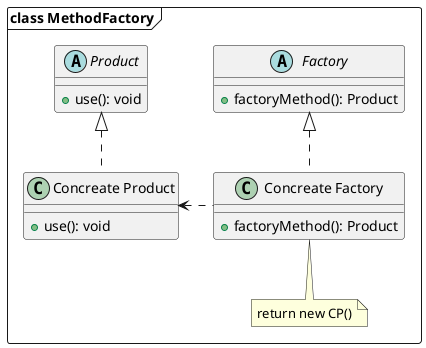 @startuml main
package "class MethodFactory" <<Frame>> {
  abstract class Factory {
    +factoryMethod(): Product
  }

  class "Concreate Factory" as CF {
    +factoryMethod(): Product
  }

  abstract class Product {
    +use(): void
  }

  class "Concreate Product" as CP {
    +use(): void
  }

  Factory <|.. CF
  Product <|.. CP

  CP <.right. CF

  note bottom of CF
  return new CP()
  end note
}
@enduml